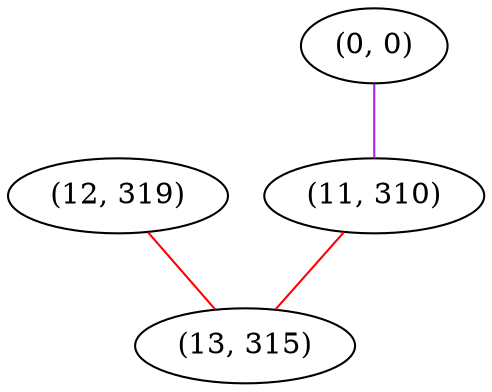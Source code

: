 graph "" {
"(12, 319)";
"(0, 0)";
"(11, 310)";
"(13, 315)";
"(12, 319)" -- "(13, 315)"  [color=red, key=0, weight=1];
"(0, 0)" -- "(11, 310)"  [color=purple, key=0, weight=4];
"(11, 310)" -- "(13, 315)"  [color=red, key=0, weight=1];
}

